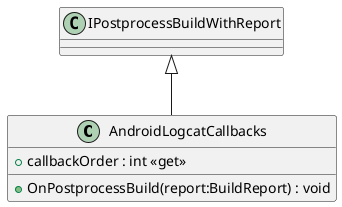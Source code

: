 @startuml
class AndroidLogcatCallbacks {
    + callbackOrder : int <<get>>
    + OnPostprocessBuild(report:BuildReport) : void
}
IPostprocessBuildWithReport <|-- AndroidLogcatCallbacks
@enduml
